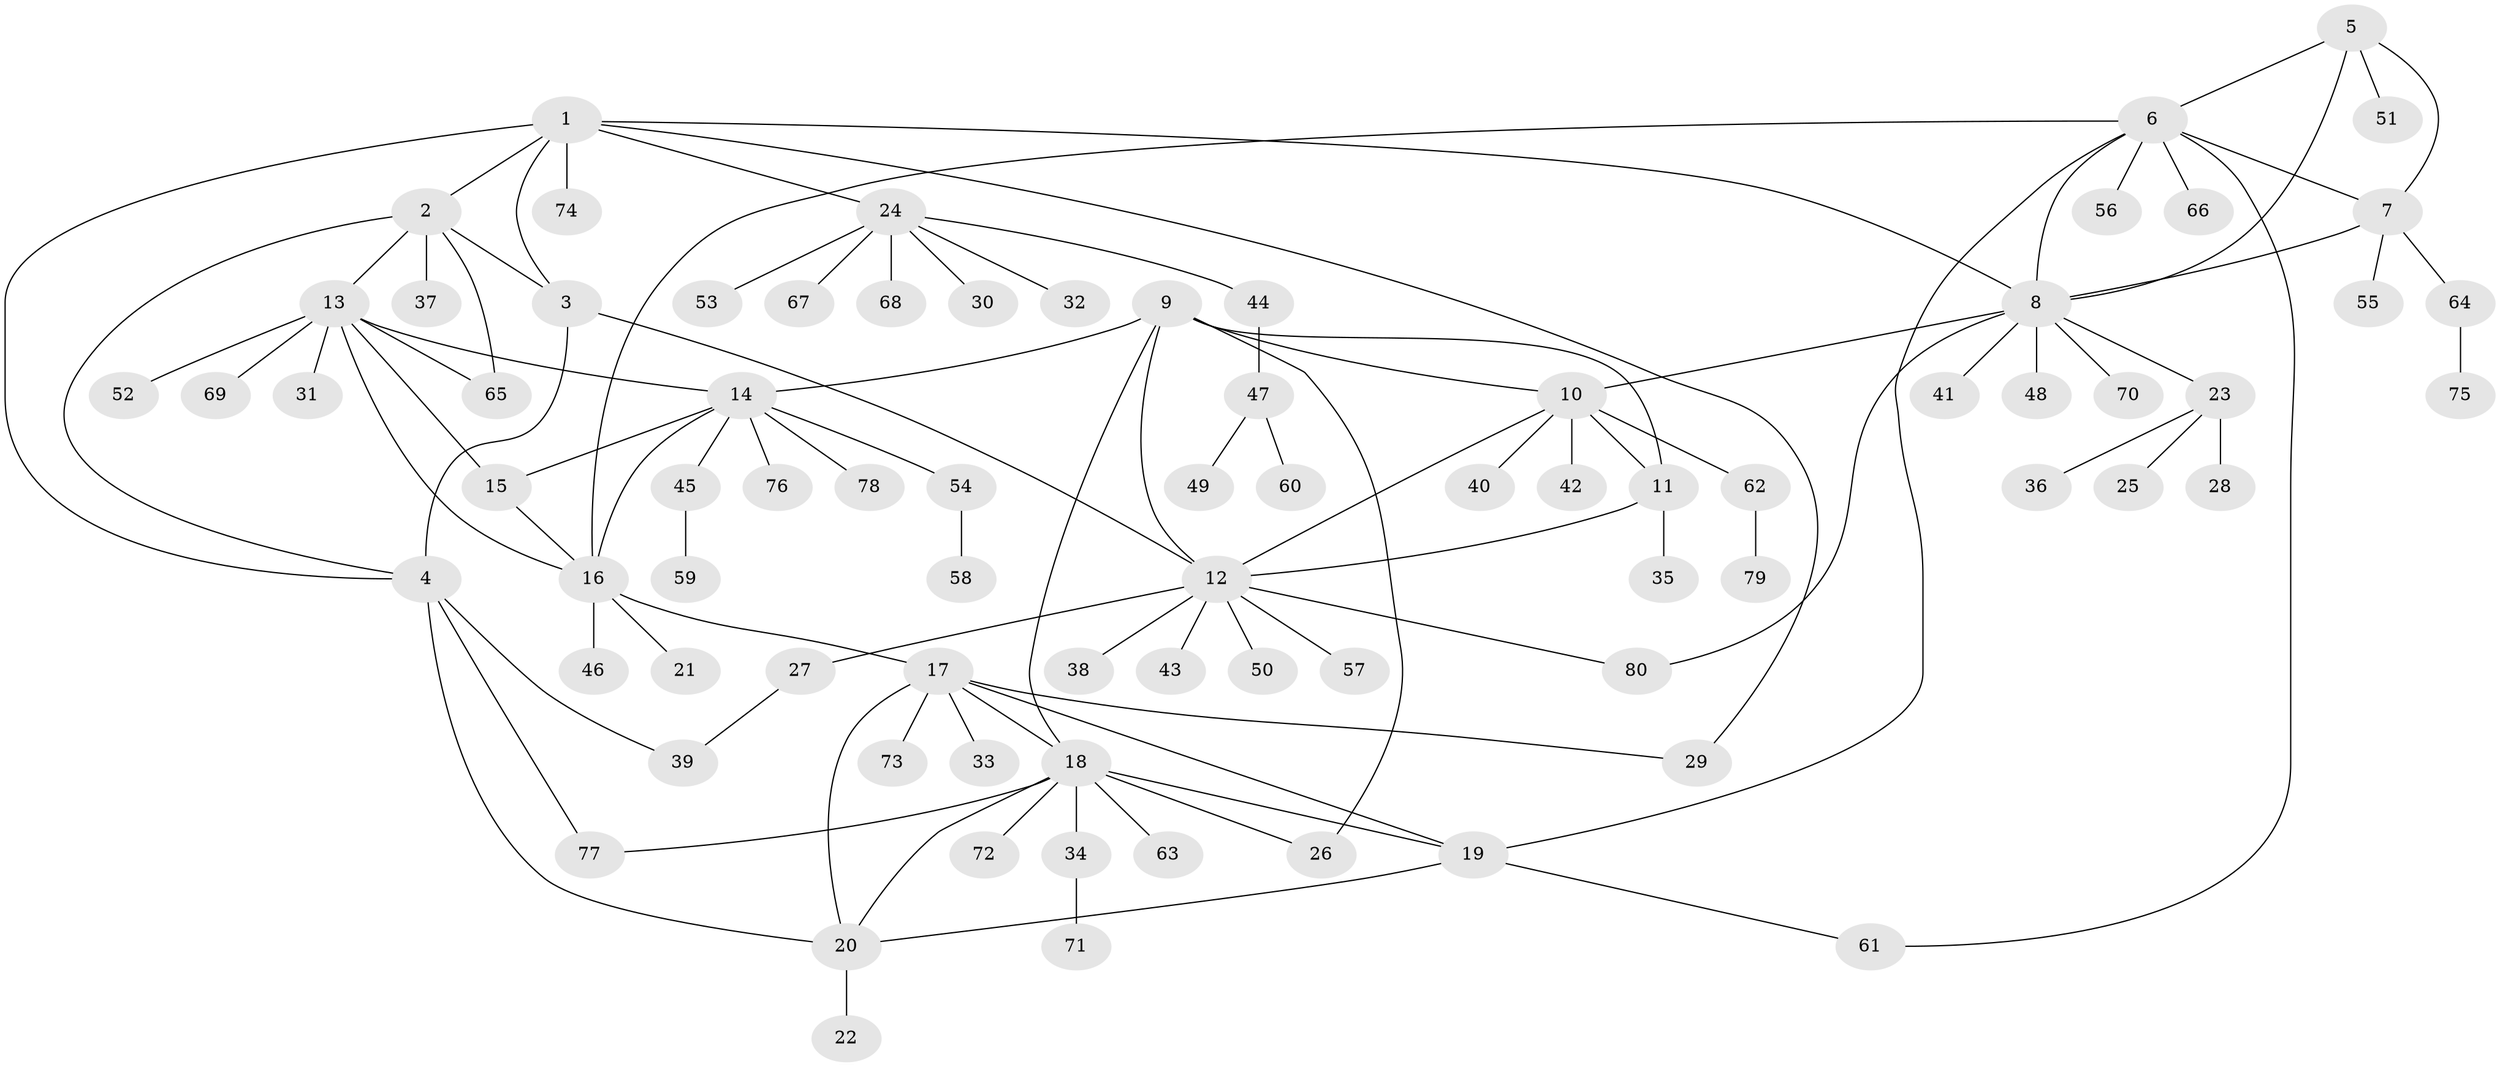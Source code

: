 // coarse degree distribution, {15: 0.025, 3: 0.075, 5: 0.075, 2: 0.1, 7: 0.025, 9: 0.05, 4: 0.025, 10: 0.025, 1: 0.6}
// Generated by graph-tools (version 1.1) at 2025/19/03/04/25 18:19:30]
// undirected, 80 vertices, 107 edges
graph export_dot {
graph [start="1"]
  node [color=gray90,style=filled];
  1;
  2;
  3;
  4;
  5;
  6;
  7;
  8;
  9;
  10;
  11;
  12;
  13;
  14;
  15;
  16;
  17;
  18;
  19;
  20;
  21;
  22;
  23;
  24;
  25;
  26;
  27;
  28;
  29;
  30;
  31;
  32;
  33;
  34;
  35;
  36;
  37;
  38;
  39;
  40;
  41;
  42;
  43;
  44;
  45;
  46;
  47;
  48;
  49;
  50;
  51;
  52;
  53;
  54;
  55;
  56;
  57;
  58;
  59;
  60;
  61;
  62;
  63;
  64;
  65;
  66;
  67;
  68;
  69;
  70;
  71;
  72;
  73;
  74;
  75;
  76;
  77;
  78;
  79;
  80;
  1 -- 2;
  1 -- 3;
  1 -- 4;
  1 -- 8;
  1 -- 24;
  1 -- 29;
  1 -- 74;
  2 -- 3;
  2 -- 4;
  2 -- 13;
  2 -- 37;
  2 -- 65;
  3 -- 4;
  3 -- 12;
  4 -- 20;
  4 -- 39;
  4 -- 77;
  5 -- 6;
  5 -- 7;
  5 -- 8;
  5 -- 51;
  6 -- 7;
  6 -- 8;
  6 -- 16;
  6 -- 19;
  6 -- 56;
  6 -- 61;
  6 -- 66;
  7 -- 8;
  7 -- 55;
  7 -- 64;
  8 -- 10;
  8 -- 23;
  8 -- 41;
  8 -- 48;
  8 -- 70;
  8 -- 80;
  9 -- 10;
  9 -- 11;
  9 -- 12;
  9 -- 14;
  9 -- 18;
  9 -- 26;
  10 -- 11;
  10 -- 12;
  10 -- 40;
  10 -- 42;
  10 -- 62;
  11 -- 12;
  11 -- 35;
  12 -- 27;
  12 -- 38;
  12 -- 43;
  12 -- 50;
  12 -- 57;
  12 -- 80;
  13 -- 14;
  13 -- 15;
  13 -- 16;
  13 -- 31;
  13 -- 52;
  13 -- 65;
  13 -- 69;
  14 -- 15;
  14 -- 16;
  14 -- 45;
  14 -- 54;
  14 -- 76;
  14 -- 78;
  15 -- 16;
  16 -- 17;
  16 -- 21;
  16 -- 46;
  17 -- 18;
  17 -- 19;
  17 -- 20;
  17 -- 29;
  17 -- 33;
  17 -- 73;
  18 -- 19;
  18 -- 20;
  18 -- 26;
  18 -- 34;
  18 -- 63;
  18 -- 72;
  18 -- 77;
  19 -- 20;
  19 -- 61;
  20 -- 22;
  23 -- 25;
  23 -- 28;
  23 -- 36;
  24 -- 30;
  24 -- 32;
  24 -- 44;
  24 -- 53;
  24 -- 67;
  24 -- 68;
  27 -- 39;
  34 -- 71;
  44 -- 47;
  45 -- 59;
  47 -- 49;
  47 -- 60;
  54 -- 58;
  62 -- 79;
  64 -- 75;
}
